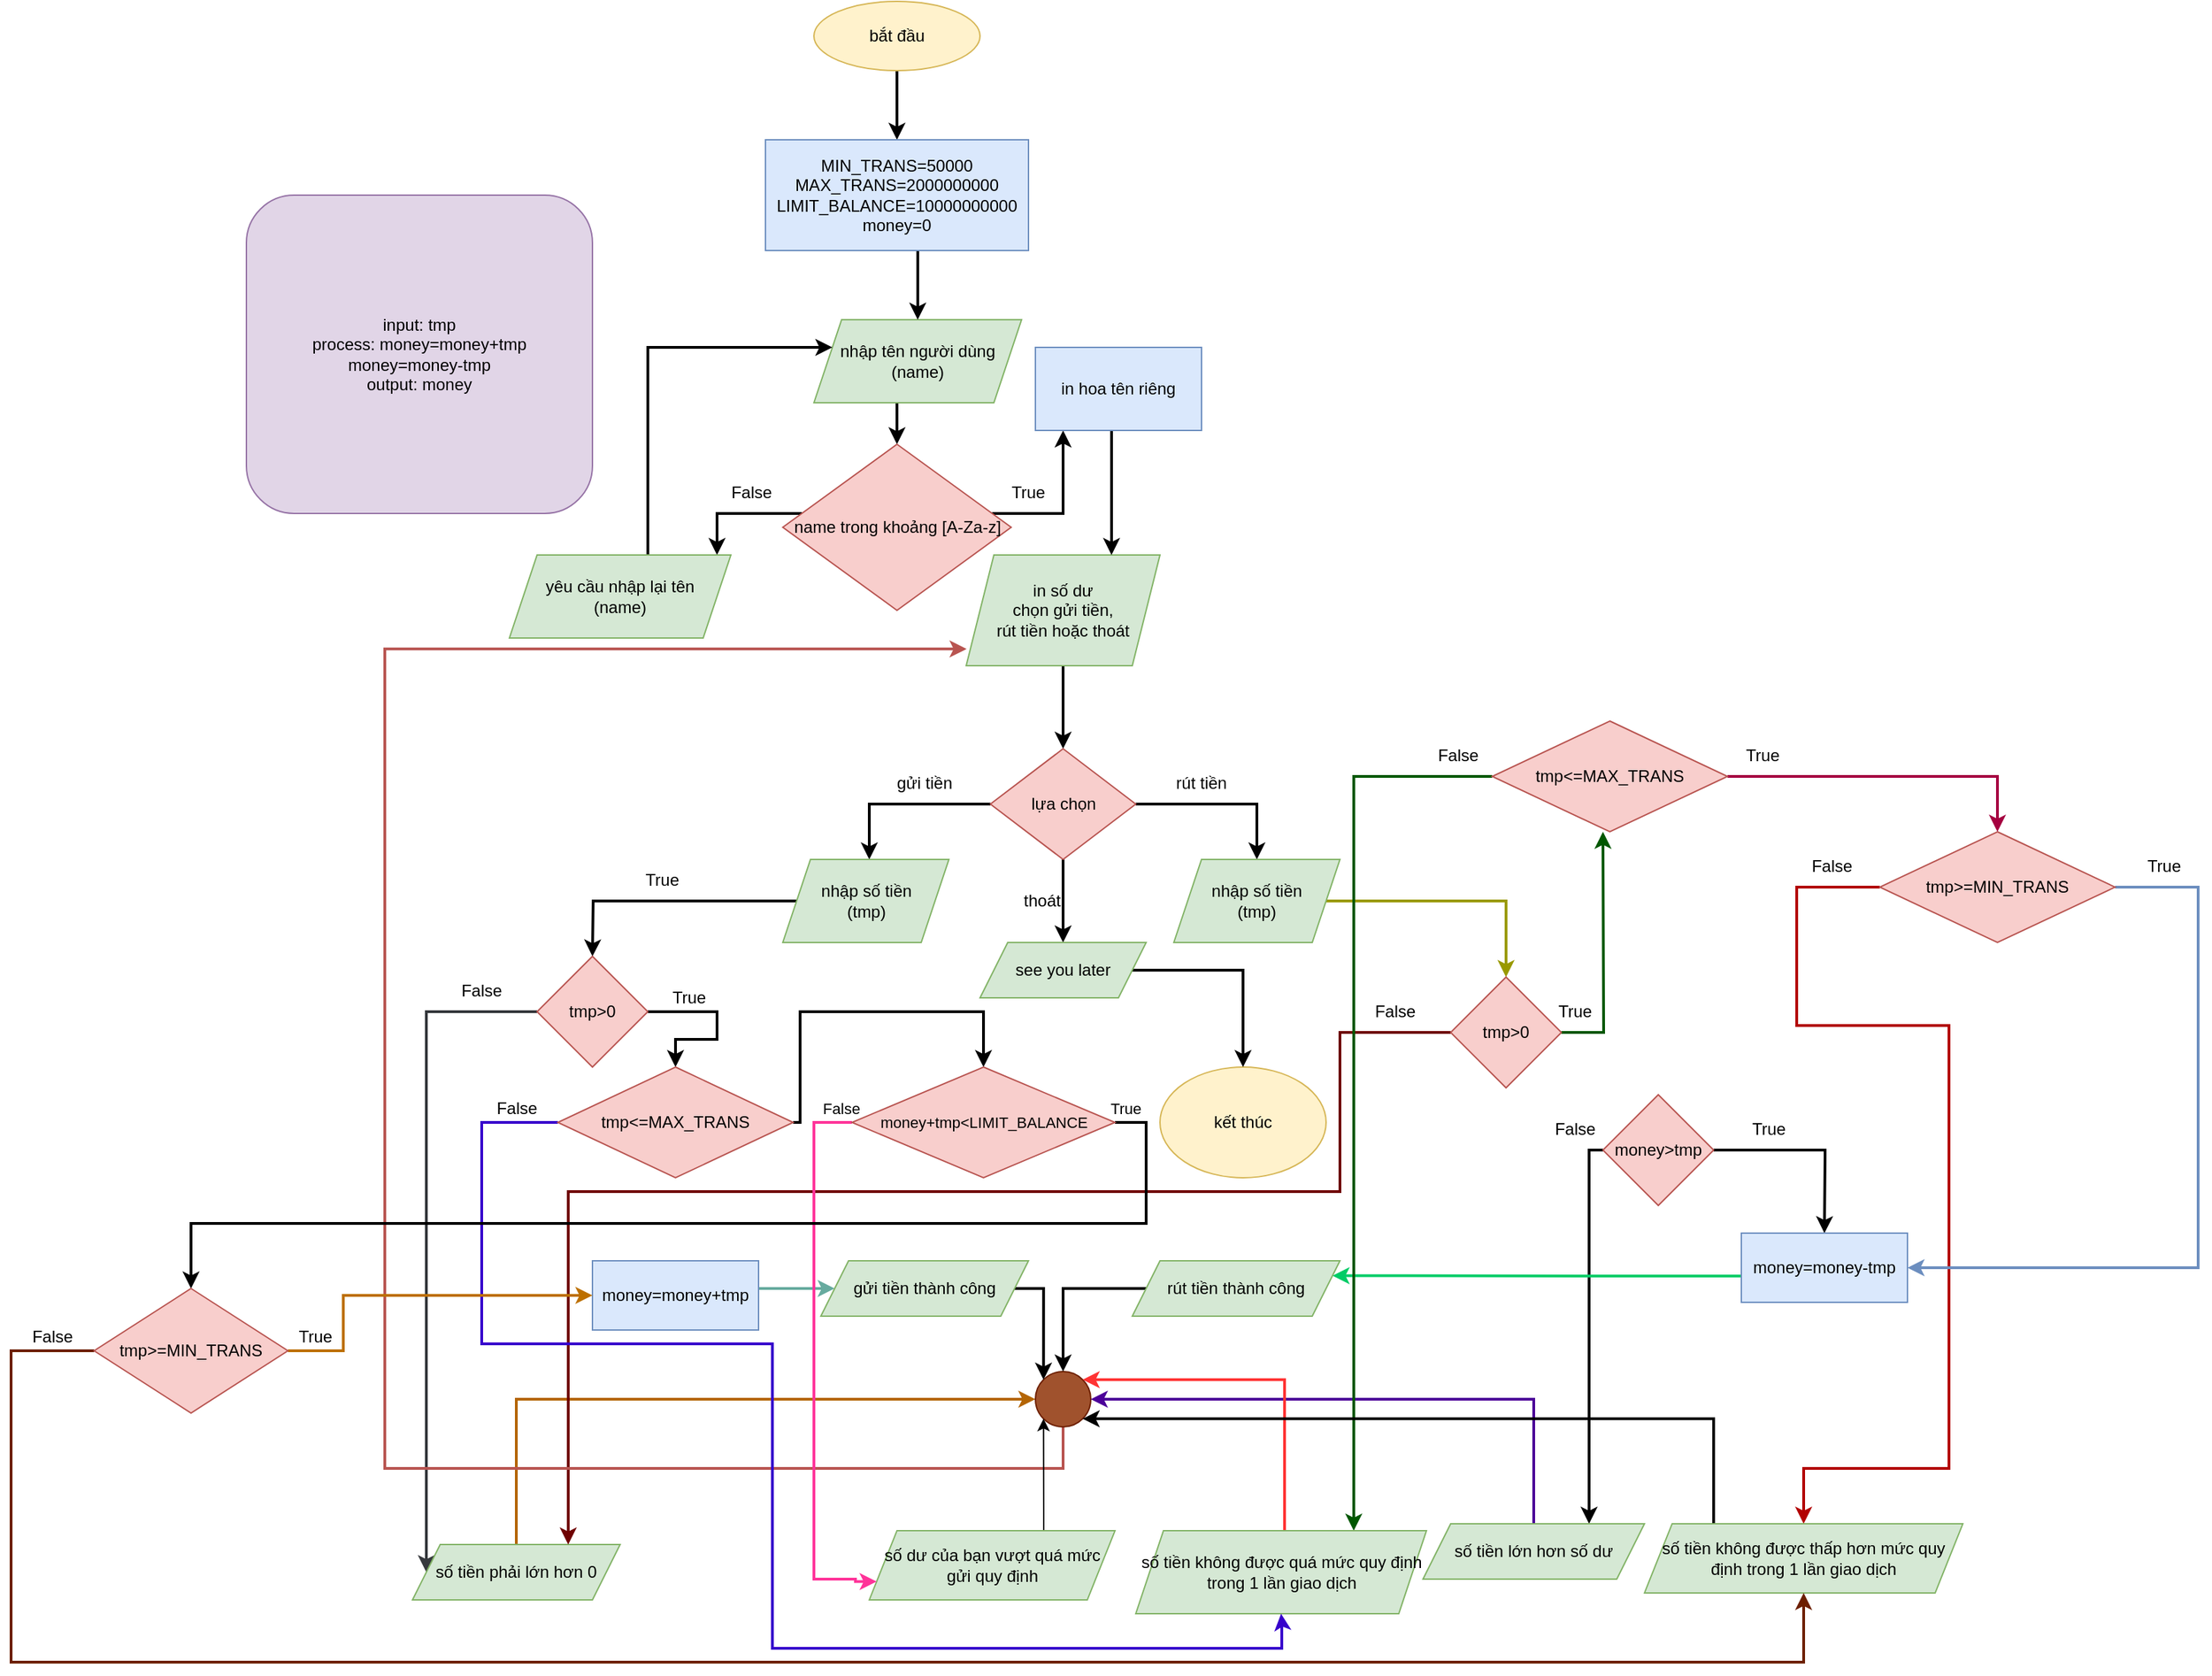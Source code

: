<mxfile version="21.1.2" type="device">
  <diagram name="Page-1" id="oMAlh6nahrnF8Ww7XJTm">
    <mxGraphModel dx="2806" dy="2304" grid="1" gridSize="10" guides="1" tooltips="1" connect="1" arrows="1" fold="1" page="1" pageScale="1" pageWidth="850" pageHeight="1100" math="0" shadow="0">
      <root>
        <mxCell id="0" />
        <mxCell id="1" parent="0" />
        <mxCell id="y8pR5wxcZNyVzg8NaB7I-1" style="edgeStyle=orthogonalEdgeStyle;rounded=0;orthogonalLoop=1;jettySize=auto;html=1;movable=1;resizable=1;rotatable=1;deletable=1;editable=1;locked=0;connectable=1;entryX=0.5;entryY=0;entryDx=0;entryDy=0;strokeWidth=2;" parent="1" source="CdHsnxA1PB7RoH4SgIvb-1" edge="1" target="1MU2ezovRidm6G-BeYjr-2">
          <mxGeometry relative="1" as="geometry">
            <mxPoint x="530" y="-10" as="targetPoint" />
            <Array as="points" />
          </mxGeometry>
        </mxCell>
        <mxCell id="CdHsnxA1PB7RoH4SgIvb-1" value="bắt đầu" style="ellipse;whiteSpace=wrap;html=1;fillColor=#fff2cc;strokeColor=#d6b656;" parent="1" vertex="1">
          <mxGeometry x="440" y="-100" width="120" height="50" as="geometry" />
        </mxCell>
        <mxCell id="y8pR5wxcZNyVzg8NaB7I-46" style="edgeStyle=orthogonalEdgeStyle;rounded=0;orthogonalLoop=1;jettySize=auto;html=1;entryX=0.5;entryY=0;entryDx=0;entryDy=0;movable=1;resizable=1;rotatable=1;deletable=1;editable=1;locked=0;connectable=1;strokeWidth=2;" parent="1" source="y8pR5wxcZNyVzg8NaB7I-2" target="y8pR5wxcZNyVzg8NaB7I-4" edge="1">
          <mxGeometry relative="1" as="geometry">
            <Array as="points">
              <mxPoint x="500" y="200" />
              <mxPoint x="500" y="200" />
            </Array>
          </mxGeometry>
        </mxCell>
        <mxCell id="y8pR5wxcZNyVzg8NaB7I-2" value="nhập tên người dùng&lt;br&gt;(name)" style="shape=parallelogram;perimeter=parallelogramPerimeter;whiteSpace=wrap;html=1;fixedSize=1;fillColor=#d5e8d4;strokeColor=#82b366;" parent="1" vertex="1">
          <mxGeometry x="440" y="130" width="150" height="60" as="geometry" />
        </mxCell>
        <mxCell id="y8pR5wxcZNyVzg8NaB7I-5" style="edgeStyle=orthogonalEdgeStyle;rounded=0;orthogonalLoop=1;jettySize=auto;html=1;movable=1;resizable=1;rotatable=1;deletable=1;editable=1;locked=0;connectable=1;strokeWidth=2;" parent="1" source="y8pR5wxcZNyVzg8NaB7I-4" edge="1">
          <mxGeometry relative="1" as="geometry">
            <mxPoint x="620" y="210" as="targetPoint" />
            <Array as="points">
              <mxPoint x="620" y="270" />
            </Array>
          </mxGeometry>
        </mxCell>
        <mxCell id="y8pR5wxcZNyVzg8NaB7I-9" style="edgeStyle=orthogonalEdgeStyle;rounded=0;orthogonalLoop=1;jettySize=auto;html=1;movable=1;resizable=1;rotatable=1;deletable=1;editable=1;locked=0;connectable=1;strokeWidth=2;" parent="1" source="y8pR5wxcZNyVzg8NaB7I-4" edge="1">
          <mxGeometry relative="1" as="geometry">
            <mxPoint x="370" y="300" as="targetPoint" />
            <Array as="points">
              <mxPoint x="370" y="270" />
            </Array>
          </mxGeometry>
        </mxCell>
        <mxCell id="y8pR5wxcZNyVzg8NaB7I-4" value="name trong khoảng [A-Za-z]" style="rhombus;whiteSpace=wrap;html=1;fillColor=#f8cecc;strokeColor=#b85450;" parent="1" vertex="1">
          <mxGeometry x="417.5" y="220" width="165" height="120" as="geometry" />
        </mxCell>
        <mxCell id="y8pR5wxcZNyVzg8NaB7I-6" value="True" style="text;html=1;strokeColor=none;fillColor=none;align=center;verticalAlign=middle;whiteSpace=wrap;rounded=0;" parent="1" vertex="1">
          <mxGeometry x="565" y="240" width="60" height="30" as="geometry" />
        </mxCell>
        <mxCell id="y8pR5wxcZNyVzg8NaB7I-8" value="False" style="text;html=1;strokeColor=none;fillColor=none;align=center;verticalAlign=middle;whiteSpace=wrap;rounded=0;" parent="1" vertex="1">
          <mxGeometry x="365" y="240" width="60" height="30" as="geometry" />
        </mxCell>
        <mxCell id="y8pR5wxcZNyVzg8NaB7I-11" value="kết thúc" style="ellipse;whiteSpace=wrap;html=1;fillColor=#fff2cc;strokeColor=#d6b656;" parent="1" vertex="1">
          <mxGeometry x="690" y="670" width="120" height="80" as="geometry" />
        </mxCell>
        <mxCell id="y8pR5wxcZNyVzg8NaB7I-14" style="edgeStyle=orthogonalEdgeStyle;rounded=0;orthogonalLoop=1;jettySize=auto;html=1;movable=1;resizable=1;rotatable=1;deletable=1;editable=1;locked=0;connectable=1;strokeWidth=2;" parent="1" source="y8pR5wxcZNyVzg8NaB7I-13" target="y8pR5wxcZNyVzg8NaB7I-2" edge="1">
          <mxGeometry relative="1" as="geometry">
            <mxPoint x="450" y="150" as="targetPoint" />
            <Array as="points">
              <mxPoint x="320" y="150" />
            </Array>
          </mxGeometry>
        </mxCell>
        <mxCell id="y8pR5wxcZNyVzg8NaB7I-13" value="yêu cầu nhập lại tên&lt;br&gt;(name)" style="shape=parallelogram;perimeter=parallelogramPerimeter;whiteSpace=wrap;html=1;fixedSize=1;fillColor=#d5e8d4;strokeColor=#82b366;" parent="1" vertex="1">
          <mxGeometry x="220" y="300" width="160" height="60" as="geometry" />
        </mxCell>
        <mxCell id="y8pR5wxcZNyVzg8NaB7I-16" style="edgeStyle=orthogonalEdgeStyle;rounded=0;orthogonalLoop=1;jettySize=auto;html=1;movable=1;resizable=1;rotatable=1;deletable=1;editable=1;locked=0;connectable=1;strokeWidth=2;" parent="1" source="y8pR5wxcZNyVzg8NaB7I-15" edge="1">
          <mxGeometry relative="1" as="geometry">
            <mxPoint x="620" y="440" as="targetPoint" />
          </mxGeometry>
        </mxCell>
        <mxCell id="y8pR5wxcZNyVzg8NaB7I-15" value="in số dư&lt;br&gt;chọn gửi tiền, &lt;br&gt;rút tiền hoặc thoát" style="shape=parallelogram;perimeter=parallelogramPerimeter;whiteSpace=wrap;html=1;fixedSize=1;fillColor=#d5e8d4;strokeColor=#82b366;" parent="1" vertex="1">
          <mxGeometry x="550" y="300" width="140" height="80" as="geometry" />
        </mxCell>
        <mxCell id="y8pR5wxcZNyVzg8NaB7I-18" style="edgeStyle=orthogonalEdgeStyle;rounded=0;orthogonalLoop=1;jettySize=auto;html=1;movable=1;resizable=1;rotatable=1;deletable=1;editable=1;locked=0;connectable=1;strokeWidth=2;" parent="1" source="y8pR5wxcZNyVzg8NaB7I-17" edge="1">
          <mxGeometry relative="1" as="geometry">
            <mxPoint x="480" y="520" as="targetPoint" />
            <Array as="points">
              <mxPoint x="480" y="480" />
              <mxPoint x="480" y="480" />
            </Array>
          </mxGeometry>
        </mxCell>
        <mxCell id="y8pR5wxcZNyVzg8NaB7I-19" style="edgeStyle=orthogonalEdgeStyle;rounded=0;orthogonalLoop=1;jettySize=auto;html=1;movable=1;resizable=1;rotatable=1;deletable=1;editable=1;locked=0;connectable=1;strokeWidth=2;" parent="1" source="y8pR5wxcZNyVzg8NaB7I-17" edge="1">
          <mxGeometry relative="1" as="geometry">
            <mxPoint x="760" y="520" as="targetPoint" />
            <Array as="points">
              <mxPoint x="740" y="480" />
              <mxPoint x="740" y="480" />
            </Array>
          </mxGeometry>
        </mxCell>
        <mxCell id="y8pR5wxcZNyVzg8NaB7I-20" style="edgeStyle=orthogonalEdgeStyle;rounded=0;orthogonalLoop=1;jettySize=auto;html=1;movable=1;resizable=1;rotatable=1;deletable=1;editable=1;locked=0;connectable=1;entryX=0.5;entryY=0;entryDx=0;entryDy=0;strokeWidth=2;" parent="1" source="y8pR5wxcZNyVzg8NaB7I-17" target="y8pR5wxcZNyVzg8NaB7I-72" edge="1">
          <mxGeometry relative="1" as="geometry">
            <mxPoint x="620" y="590" as="targetPoint" />
          </mxGeometry>
        </mxCell>
        <mxCell id="y8pR5wxcZNyVzg8NaB7I-17" value="lựa chọn" style="rhombus;whiteSpace=wrap;html=1;fillColor=#f8cecc;strokeColor=#b85450;" parent="1" vertex="1">
          <mxGeometry x="567.5" y="440" width="105" height="80" as="geometry" />
        </mxCell>
        <mxCell id="y8pR5wxcZNyVzg8NaB7I-21" value="gửi tiền" style="text;html=1;strokeColor=none;fillColor=none;align=center;verticalAlign=middle;whiteSpace=wrap;rounded=0;" parent="1" vertex="1">
          <mxGeometry x="490" y="450" width="60" height="30" as="geometry" />
        </mxCell>
        <mxCell id="y8pR5wxcZNyVzg8NaB7I-22" value="rút tiền" style="text;html=1;strokeColor=none;fillColor=none;align=center;verticalAlign=middle;whiteSpace=wrap;rounded=0;" parent="1" vertex="1">
          <mxGeometry x="690" y="450" width="60" height="30" as="geometry" />
        </mxCell>
        <mxCell id="y8pR5wxcZNyVzg8NaB7I-23" value="thoát" style="text;html=1;strokeColor=none;fillColor=none;align=center;verticalAlign=middle;whiteSpace=wrap;rounded=0;" parent="1" vertex="1">
          <mxGeometry x="575" y="535" width="60" height="30" as="geometry" />
        </mxCell>
        <mxCell id="y8pR5wxcZNyVzg8NaB7I-26" style="edgeStyle=orthogonalEdgeStyle;rounded=0;orthogonalLoop=1;jettySize=auto;html=1;movable=1;resizable=1;rotatable=1;deletable=1;editable=1;locked=0;connectable=1;strokeWidth=2;" parent="1" source="y8pR5wxcZNyVzg8NaB7I-24" edge="1">
          <mxGeometry relative="1" as="geometry">
            <mxPoint x="280" y="590" as="targetPoint" />
          </mxGeometry>
        </mxCell>
        <mxCell id="y8pR5wxcZNyVzg8NaB7I-24" value="nhập số tiền&lt;br&gt;(tmp)" style="shape=parallelogram;perimeter=parallelogramPerimeter;whiteSpace=wrap;html=1;fixedSize=1;fillColor=#d5e8d4;strokeColor=#82b366;" parent="1" vertex="1">
          <mxGeometry x="417.5" y="520" width="120" height="60" as="geometry" />
        </mxCell>
        <mxCell id="y8pR5wxcZNyVzg8NaB7I-27" style="edgeStyle=orthogonalEdgeStyle;rounded=0;orthogonalLoop=1;jettySize=auto;html=1;movable=1;resizable=1;rotatable=1;deletable=1;editable=1;locked=0;connectable=1;strokeWidth=2;strokeColor=#999900;" parent="1" source="y8pR5wxcZNyVzg8NaB7I-25" target="y8pR5wxcZNyVzg8NaB7I-39" edge="1">
          <mxGeometry relative="1" as="geometry">
            <mxPoint x="930" y="550" as="targetPoint" />
          </mxGeometry>
        </mxCell>
        <mxCell id="y8pR5wxcZNyVzg8NaB7I-25" value="nhập số tiền&lt;br&gt;(tmp)" style="shape=parallelogram;perimeter=parallelogramPerimeter;whiteSpace=wrap;html=1;fixedSize=1;fillColor=#d5e8d4;strokeColor=#82b366;" parent="1" vertex="1">
          <mxGeometry x="700" y="520" width="120" height="60" as="geometry" />
        </mxCell>
        <mxCell id="y8pR5wxcZNyVzg8NaB7I-29" style="edgeStyle=orthogonalEdgeStyle;rounded=0;orthogonalLoop=1;jettySize=auto;html=1;entryX=0;entryY=0.5;entryDx=0;entryDy=0;strokeWidth=2;fillColor=#ffcccc;strokeColor=#36393d;" parent="1" source="y8pR5wxcZNyVzg8NaB7I-28" target="y8pR5wxcZNyVzg8NaB7I-34" edge="1">
          <mxGeometry relative="1" as="geometry">
            <mxPoint x="300" y="720" as="targetPoint" />
            <Array as="points">
              <mxPoint x="160" y="630" />
            </Array>
          </mxGeometry>
        </mxCell>
        <mxCell id="1MU2ezovRidm6G-BeYjr-18" style="edgeStyle=orthogonalEdgeStyle;rounded=0;orthogonalLoop=1;jettySize=auto;html=1;entryX=0.5;entryY=0;entryDx=0;entryDy=0;strokeWidth=2;" parent="1" source="y8pR5wxcZNyVzg8NaB7I-28" target="1MU2ezovRidm6G-BeYjr-16" edge="1">
          <mxGeometry relative="1" as="geometry">
            <mxPoint x="400" y="660" as="targetPoint" />
            <Array as="points">
              <mxPoint x="370" y="630" />
              <mxPoint x="370" y="650" />
              <mxPoint x="340" y="650" />
            </Array>
          </mxGeometry>
        </mxCell>
        <mxCell id="y8pR5wxcZNyVzg8NaB7I-28" value="tmp&amp;gt;0" style="rhombus;whiteSpace=wrap;html=1;direction=south;fillColor=#f8cecc;strokeColor=#b85450;" parent="1" vertex="1">
          <mxGeometry x="240" y="590" width="80" height="80" as="geometry" />
        </mxCell>
        <mxCell id="y8pR5wxcZNyVzg8NaB7I-30" value="False" style="text;html=1;strokeColor=none;fillColor=none;align=center;verticalAlign=middle;whiteSpace=wrap;rounded=0;" parent="1" vertex="1">
          <mxGeometry x="170" y="600" width="60" height="30" as="geometry" />
        </mxCell>
        <mxCell id="y8pR5wxcZNyVzg8NaB7I-32" value="True" style="text;html=1;strokeColor=none;fillColor=none;align=center;verticalAlign=middle;whiteSpace=wrap;rounded=0;" parent="1" vertex="1">
          <mxGeometry x="320" y="605" width="60" height="30" as="geometry" />
        </mxCell>
        <mxCell id="y8pR5wxcZNyVzg8NaB7I-52" style="edgeStyle=orthogonalEdgeStyle;rounded=0;orthogonalLoop=1;jettySize=auto;html=1;entryX=0;entryY=0.5;entryDx=0;entryDy=0;fillColor=#fad7ac;strokeColor=#b46504;strokeWidth=2;" parent="1" source="y8pR5wxcZNyVzg8NaB7I-34" target="y8pR5wxcZNyVzg8NaB7I-51" edge="1">
          <mxGeometry relative="1" as="geometry">
            <mxPoint x="580" y="850" as="targetPoint" />
            <Array as="points">
              <mxPoint x="310" y="910" />
              <mxPoint x="600" y="910" />
            </Array>
          </mxGeometry>
        </mxCell>
        <mxCell id="y8pR5wxcZNyVzg8NaB7I-34" value="số tiền phải lớn hơn 0" style="shape=parallelogram;perimeter=parallelogramPerimeter;whiteSpace=wrap;html=1;fixedSize=1;fillColor=#d5e8d4;strokeColor=#82b366;" parent="1" vertex="1">
          <mxGeometry x="150" y="1015" width="150" height="40" as="geometry" />
        </mxCell>
        <mxCell id="y8pR5wxcZNyVzg8NaB7I-37" style="edgeStyle=orthogonalEdgeStyle;rounded=0;orthogonalLoop=1;jettySize=auto;html=1;entryX=0.75;entryY=0;entryDx=0;entryDy=0;strokeWidth=2;fillColor=#a20025;strokeColor=#6F0000;" parent="1" source="y8pR5wxcZNyVzg8NaB7I-39" target="y8pR5wxcZNyVzg8NaB7I-34" edge="1">
          <mxGeometry relative="1" as="geometry">
            <mxPoint x="262" y="1000" as="targetPoint" />
            <Array as="points">
              <mxPoint x="820" y="645" />
              <mxPoint x="820" y="760" />
              <mxPoint x="262" y="760" />
            </Array>
          </mxGeometry>
        </mxCell>
        <mxCell id="y8pR5wxcZNyVzg8NaB7I-38" style="edgeStyle=orthogonalEdgeStyle;rounded=0;orthogonalLoop=1;jettySize=auto;html=1;strokeWidth=2;fillColor=#008a00;strokeColor=#005700;" parent="1" source="y8pR5wxcZNyVzg8NaB7I-39" edge="1">
          <mxGeometry relative="1" as="geometry">
            <mxPoint x="1010" y="500" as="targetPoint" />
          </mxGeometry>
        </mxCell>
        <mxCell id="y8pR5wxcZNyVzg8NaB7I-39" value="tmp&amp;gt;0" style="rhombus;whiteSpace=wrap;html=1;direction=south;fillColor=#f8cecc;strokeColor=#b85450;" parent="1" vertex="1">
          <mxGeometry x="900" y="605" width="80" height="80" as="geometry" />
        </mxCell>
        <mxCell id="y8pR5wxcZNyVzg8NaB7I-40" value="False" style="text;html=1;strokeColor=none;fillColor=none;align=center;verticalAlign=middle;whiteSpace=wrap;rounded=0;" parent="1" vertex="1">
          <mxGeometry x="830" y="615" width="60" height="30" as="geometry" />
        </mxCell>
        <mxCell id="y8pR5wxcZNyVzg8NaB7I-41" value="True" style="text;html=1;strokeColor=none;fillColor=none;align=center;verticalAlign=middle;whiteSpace=wrap;rounded=0;" parent="1" vertex="1">
          <mxGeometry x="960" y="615" width="60" height="30" as="geometry" />
        </mxCell>
        <mxCell id="y8pR5wxcZNyVzg8NaB7I-50" style="edgeStyle=orthogonalEdgeStyle;rounded=0;orthogonalLoop=1;jettySize=auto;html=1;entryX=0.75;entryY=0;entryDx=0;entryDy=0;strokeWidth=2;" parent="1" source="y8pR5wxcZNyVzg8NaB7I-44" target="y8pR5wxcZNyVzg8NaB7I-68" edge="1">
          <mxGeometry relative="1" as="geometry">
            <mxPoint x="930" y="880" as="targetPoint" />
            <Array as="points">
              <mxPoint x="1000" y="730" />
            </Array>
          </mxGeometry>
        </mxCell>
        <mxCell id="y8pR5wxcZNyVzg8NaB7I-57" style="edgeStyle=orthogonalEdgeStyle;rounded=0;orthogonalLoop=1;jettySize=auto;html=1;strokeWidth=2;" parent="1" source="y8pR5wxcZNyVzg8NaB7I-44" edge="1">
          <mxGeometry relative="1" as="geometry">
            <mxPoint x="1170.0" y="790" as="targetPoint" />
          </mxGeometry>
        </mxCell>
        <mxCell id="y8pR5wxcZNyVzg8NaB7I-44" value="money&amp;gt;tmp" style="rhombus;whiteSpace=wrap;html=1;fillColor=#f8cecc;strokeColor=#b85450;" parent="1" vertex="1">
          <mxGeometry x="1010" y="690" width="80" height="80" as="geometry" />
        </mxCell>
        <mxCell id="y8pR5wxcZNyVzg8NaB7I-49" style="edgeStyle=orthogonalEdgeStyle;rounded=0;orthogonalLoop=1;jettySize=auto;html=1;entryX=0.75;entryY=0;entryDx=0;entryDy=0;movable=1;resizable=1;rotatable=1;deletable=1;editable=1;locked=0;connectable=1;strokeWidth=2;" parent="1" source="y8pR5wxcZNyVzg8NaB7I-47" target="y8pR5wxcZNyVzg8NaB7I-15" edge="1">
          <mxGeometry relative="1" as="geometry">
            <Array as="points">
              <mxPoint x="655" y="230" />
              <mxPoint x="655" y="230" />
            </Array>
          </mxGeometry>
        </mxCell>
        <mxCell id="y8pR5wxcZNyVzg8NaB7I-47" value="in hoa tên riêng" style="rounded=0;whiteSpace=wrap;html=1;fillColor=#dae8fc;strokeColor=#6c8ebf;" parent="1" vertex="1">
          <mxGeometry x="600" y="150" width="120" height="60" as="geometry" />
        </mxCell>
        <mxCell id="y8pR5wxcZNyVzg8NaB7I-54" style="edgeStyle=orthogonalEdgeStyle;rounded=0;orthogonalLoop=1;jettySize=auto;html=1;entryX=0.002;entryY=0.849;entryDx=0;entryDy=0;entryPerimeter=0;movable=1;resizable=1;rotatable=1;deletable=1;editable=1;locked=0;connectable=1;shadow=0;jumpSize=15;strokeWidth=2;fillColor=#f8cecc;strokeColor=#b85450;" parent="1" source="y8pR5wxcZNyVzg8NaB7I-51" target="y8pR5wxcZNyVzg8NaB7I-15" edge="1">
          <mxGeometry relative="1" as="geometry">
            <mxPoint x="30" y="800" as="targetPoint" />
            <Array as="points">
              <mxPoint x="620" y="960" />
              <mxPoint x="130" y="960" />
              <mxPoint x="130" y="368" />
            </Array>
          </mxGeometry>
        </mxCell>
        <mxCell id="y8pR5wxcZNyVzg8NaB7I-51" value="" style="ellipse;whiteSpace=wrap;html=1;aspect=fixed;fillColor=#a0522d;fontColor=#ffffff;strokeColor=#6D1F00;" parent="1" vertex="1">
          <mxGeometry x="600" y="890" width="40" height="40" as="geometry" />
        </mxCell>
        <mxCell id="y8pR5wxcZNyVzg8NaB7I-58" value="False" style="text;html=1;strokeColor=none;fillColor=none;align=center;verticalAlign=middle;whiteSpace=wrap;rounded=0;" parent="1" vertex="1">
          <mxGeometry x="960" y="700" width="60" height="30" as="geometry" />
        </mxCell>
        <mxCell id="y8pR5wxcZNyVzg8NaB7I-59" value="True" style="text;html=1;strokeColor=none;fillColor=none;align=center;verticalAlign=middle;whiteSpace=wrap;rounded=0;" parent="1" vertex="1">
          <mxGeometry x="1100" y="700" width="60" height="30" as="geometry" />
        </mxCell>
        <mxCell id="y8pR5wxcZNyVzg8NaB7I-64" style="edgeStyle=orthogonalEdgeStyle;rounded=0;orthogonalLoop=1;jettySize=auto;html=1;fillColor=#ffcccc;strokeColor=#67AB9F;strokeWidth=2;entryX=0;entryY=0.5;entryDx=0;entryDy=0;" parent="1" source="y8pR5wxcZNyVzg8NaB7I-60" edge="1" target="y8pR5wxcZNyVzg8NaB7I-62">
          <mxGeometry relative="1" as="geometry">
            <mxPoint x="500" y="810" as="targetPoint" />
            <Array as="points">
              <mxPoint x="420" y="830" />
              <mxPoint x="420" y="830" />
            </Array>
          </mxGeometry>
        </mxCell>
        <mxCell id="y8pR5wxcZNyVzg8NaB7I-60" value="money=money+tmp" style="rounded=0;whiteSpace=wrap;html=1;fillColor=#dae8fc;strokeColor=#6c8ebf;" parent="1" vertex="1">
          <mxGeometry x="280" y="810" width="120" height="50" as="geometry" />
        </mxCell>
        <mxCell id="y8pR5wxcZNyVzg8NaB7I-63" style="edgeStyle=orthogonalEdgeStyle;rounded=0;orthogonalLoop=1;jettySize=auto;html=1;entryX=0;entryY=0;entryDx=0;entryDy=0;strokeWidth=2;" parent="1" source="y8pR5wxcZNyVzg8NaB7I-62" target="y8pR5wxcZNyVzg8NaB7I-51" edge="1">
          <mxGeometry relative="1" as="geometry">
            <Array as="points">
              <mxPoint x="606" y="830" />
            </Array>
          </mxGeometry>
        </mxCell>
        <mxCell id="y8pR5wxcZNyVzg8NaB7I-62" value="gửi tiền thành công" style="shape=parallelogram;perimeter=parallelogramPerimeter;whiteSpace=wrap;html=1;fixedSize=1;fillColor=#d5e8d4;strokeColor=#82b366;" parent="1" vertex="1">
          <mxGeometry x="445" y="810" width="150" height="40" as="geometry" />
        </mxCell>
        <mxCell id="y8pR5wxcZNyVzg8NaB7I-70" style="edgeStyle=orthogonalEdgeStyle;rounded=0;orthogonalLoop=1;jettySize=auto;html=1;entryX=1;entryY=0.25;entryDx=0;entryDy=0;strokeColor=#00CC66;strokeWidth=2;" parent="1" source="y8pR5wxcZNyVzg8NaB7I-65" target="y8pR5wxcZNyVzg8NaB7I-66" edge="1">
          <mxGeometry relative="1" as="geometry">
            <Array as="points">
              <mxPoint x="1030" y="821" />
              <mxPoint x="1030" y="821" />
            </Array>
          </mxGeometry>
        </mxCell>
        <mxCell id="y8pR5wxcZNyVzg8NaB7I-65" value="money=money-tmp" style="rounded=0;whiteSpace=wrap;html=1;fillColor=#dae8fc;strokeColor=#6c8ebf;" parent="1" vertex="1">
          <mxGeometry x="1110" y="790" width="120" height="50" as="geometry" />
        </mxCell>
        <mxCell id="y8pR5wxcZNyVzg8NaB7I-67" style="edgeStyle=orthogonalEdgeStyle;rounded=0;orthogonalLoop=1;jettySize=auto;html=1;entryX=0.5;entryY=0;entryDx=0;entryDy=0;strokeWidth=2;" parent="1" source="y8pR5wxcZNyVzg8NaB7I-66" target="y8pR5wxcZNyVzg8NaB7I-51" edge="1">
          <mxGeometry relative="1" as="geometry" />
        </mxCell>
        <mxCell id="y8pR5wxcZNyVzg8NaB7I-66" value="rút tiền thành công" style="shape=parallelogram;perimeter=parallelogramPerimeter;whiteSpace=wrap;html=1;fixedSize=1;fillColor=#d5e8d4;strokeColor=#82b366;" parent="1" vertex="1">
          <mxGeometry x="670" y="810" width="150" height="40" as="geometry" />
        </mxCell>
        <mxCell id="y8pR5wxcZNyVzg8NaB7I-69" style="edgeStyle=orthogonalEdgeStyle;rounded=0;orthogonalLoop=1;jettySize=auto;html=1;entryX=1;entryY=0.5;entryDx=0;entryDy=0;fillColor=#ffff88;strokeColor=#4C0099;strokeWidth=2;" parent="1" source="y8pR5wxcZNyVzg8NaB7I-68" target="y8pR5wxcZNyVzg8NaB7I-51" edge="1">
          <mxGeometry relative="1" as="geometry">
            <Array as="points">
              <mxPoint x="810" y="910" />
              <mxPoint x="810" y="910" />
            </Array>
          </mxGeometry>
        </mxCell>
        <mxCell id="y8pR5wxcZNyVzg8NaB7I-68" value="số tiền lớn hơn số dư" style="shape=parallelogram;perimeter=parallelogramPerimeter;whiteSpace=wrap;html=1;fixedSize=1;fillColor=#d5e8d4;strokeColor=#82b366;" parent="1" vertex="1">
          <mxGeometry x="880" y="1000" width="160" height="40" as="geometry" />
        </mxCell>
        <mxCell id="y8pR5wxcZNyVzg8NaB7I-73" style="edgeStyle=orthogonalEdgeStyle;rounded=0;orthogonalLoop=1;jettySize=auto;html=1;entryX=0.5;entryY=0;entryDx=0;entryDy=0;strokeWidth=2;" parent="1" source="y8pR5wxcZNyVzg8NaB7I-72" target="y8pR5wxcZNyVzg8NaB7I-11" edge="1">
          <mxGeometry relative="1" as="geometry" />
        </mxCell>
        <mxCell id="y8pR5wxcZNyVzg8NaB7I-72" value="see you later" style="shape=parallelogram;perimeter=parallelogramPerimeter;whiteSpace=wrap;html=1;fixedSize=1;fillColor=#d5e8d4;strokeColor=#82b366;" parent="1" vertex="1">
          <mxGeometry x="560" y="580" width="120" height="40" as="geometry" />
        </mxCell>
        <mxCell id="lLIlpb1FzrKMfDGVQR3W-1" value="input: tmp&lt;br&gt;process: money=money+tmp&lt;br&gt;money=money-tmp&lt;br&gt;output: money" style="rounded=1;whiteSpace=wrap;html=1;fillColor=#e1d5e7;strokeColor=#9673a6;" parent="1" vertex="1">
          <mxGeometry x="30" y="40" width="250" height="230" as="geometry" />
        </mxCell>
        <mxCell id="1MU2ezovRidm6G-BeYjr-4" style="edgeStyle=orthogonalEdgeStyle;rounded=0;orthogonalLoop=1;jettySize=auto;html=1;entryX=0.5;entryY=0;entryDx=0;entryDy=0;movable=1;resizable=1;rotatable=1;deletable=1;editable=1;locked=0;connectable=1;strokeWidth=2;" parent="1" source="1MU2ezovRidm6G-BeYjr-2" target="y8pR5wxcZNyVzg8NaB7I-2" edge="1">
          <mxGeometry relative="1" as="geometry">
            <Array as="points">
              <mxPoint x="515" y="90" />
              <mxPoint x="515" y="90" />
            </Array>
          </mxGeometry>
        </mxCell>
        <mxCell id="1MU2ezovRidm6G-BeYjr-2" value="MIN_TRANS=50000&lt;br&gt;MAX_TRANS=2000000000&lt;br&gt;LIMIT_BALANCE=10000000000&lt;br&gt;money=0" style="rounded=0;whiteSpace=wrap;html=1;fillColor=#dae8fc;strokeColor=#6c8ebf;" parent="1" vertex="1">
          <mxGeometry x="405" width="190" height="80" as="geometry" />
        </mxCell>
        <mxCell id="1MU2ezovRidm6G-BeYjr-8" style="edgeStyle=orthogonalEdgeStyle;rounded=0;orthogonalLoop=1;jettySize=auto;html=1;entryX=0.5;entryY=0;entryDx=0;entryDy=0;fillColor=#d80073;strokeColor=#A50040;strokeWidth=2;" parent="1" source="1MU2ezovRidm6G-BeYjr-5" target="o9ExVcqsXDQ4pN316fve-1" edge="1">
          <mxGeometry relative="1" as="geometry">
            <mxPoint x="1350" y="480" as="targetPoint" />
            <Array as="points">
              <mxPoint x="1295" y="460" />
            </Array>
          </mxGeometry>
        </mxCell>
        <mxCell id="1MU2ezovRidm6G-BeYjr-13" style="edgeStyle=orthogonalEdgeStyle;rounded=0;orthogonalLoop=1;jettySize=auto;html=1;entryX=0.75;entryY=0;entryDx=0;entryDy=0;strokeWidth=2;fillColor=#008a00;strokeColor=#005700;" parent="1" source="1MU2ezovRidm6G-BeYjr-5" target="1MU2ezovRidm6G-BeYjr-15" edge="1">
          <mxGeometry relative="1" as="geometry">
            <mxPoint x="830" y="990" as="targetPoint" />
            <Array as="points">
              <mxPoint x="830" y="460" />
              <mxPoint x="830" y="1000" />
            </Array>
          </mxGeometry>
        </mxCell>
        <mxCell id="1MU2ezovRidm6G-BeYjr-5" value="tmp&amp;lt;=MAX_TRANS" style="rhombus;whiteSpace=wrap;html=1;fillColor=#f8cecc;strokeColor=#b85450;" parent="1" vertex="1">
          <mxGeometry x="930" y="420" width="170" height="80" as="geometry" />
        </mxCell>
        <mxCell id="1MU2ezovRidm6G-BeYjr-12" value="True" style="text;html=1;align=center;verticalAlign=middle;resizable=0;points=[];autosize=1;strokeColor=none;fillColor=none;" parent="1" vertex="1">
          <mxGeometry x="1100" y="430" width="50" height="30" as="geometry" />
        </mxCell>
        <mxCell id="1MU2ezovRidm6G-BeYjr-14" value="False" style="text;html=1;align=center;verticalAlign=middle;resizable=0;points=[];autosize=1;strokeColor=none;fillColor=none;" parent="1" vertex="1">
          <mxGeometry x="880" y="430" width="50" height="30" as="geometry" />
        </mxCell>
        <mxCell id="1MU2ezovRidm6G-BeYjr-22" style="edgeStyle=orthogonalEdgeStyle;rounded=0;orthogonalLoop=1;jettySize=auto;html=1;entryX=1;entryY=0;entryDx=0;entryDy=0;fillColor=#cdeb8b;strokeColor=#FF3333;strokeWidth=2;" parent="1" source="1MU2ezovRidm6G-BeYjr-15" target="y8pR5wxcZNyVzg8NaB7I-51" edge="1">
          <mxGeometry relative="1" as="geometry">
            <Array as="points">
              <mxPoint x="780" y="896" />
            </Array>
          </mxGeometry>
        </mxCell>
        <mxCell id="1MU2ezovRidm6G-BeYjr-15" value="số tiền không được quá mức quy định trong 1 lần giao dịch" style="shape=parallelogram;perimeter=parallelogramPerimeter;whiteSpace=wrap;html=1;fixedSize=1;fillColor=#d5e8d4;strokeColor=#82b366;" parent="1" vertex="1">
          <mxGeometry x="672.5" y="1005" width="210" height="60" as="geometry" />
        </mxCell>
        <mxCell id="1MU2ezovRidm6G-BeYjr-19" style="edgeStyle=orthogonalEdgeStyle;rounded=0;orthogonalLoop=1;jettySize=auto;html=1;movable=1;resizable=1;rotatable=1;deletable=1;editable=1;locked=0;connectable=1;entryX=0.5;entryY=1;entryDx=0;entryDy=0;strokeWidth=2;fillColor=#6a00ff;strokeColor=#3700CC;" parent="1" source="1MU2ezovRidm6G-BeYjr-16" target="1MU2ezovRidm6G-BeYjr-15" edge="1">
          <mxGeometry relative="1" as="geometry">
            <mxPoint x="780" y="1070" as="targetPoint" />
            <Array as="points">
              <mxPoint x="200" y="710" />
              <mxPoint x="200" y="870" />
              <mxPoint x="410" y="870" />
              <mxPoint x="410" y="1090" />
              <mxPoint x="778" y="1090" />
              <mxPoint x="778" y="1070" />
            </Array>
          </mxGeometry>
        </mxCell>
        <mxCell id="1MU2ezovRidm6G-BeYjr-38" style="edgeStyle=orthogonalEdgeStyle;shape=connector;rounded=0;orthogonalLoop=1;jettySize=auto;html=1;exitX=1;exitY=0.5;exitDx=0;exitDy=0;labelBackgroundColor=default;strokeColor=default;fontFamily=Helvetica;fontSize=11;fontColor=default;endArrow=classic;entryX=0.5;entryY=0;entryDx=0;entryDy=0;strokeWidth=2;" parent="1" source="1MU2ezovRidm6G-BeYjr-16" target="1MU2ezovRidm6G-BeYjr-37" edge="1">
          <mxGeometry relative="1" as="geometry">
            <mxPoint x="450" y="630" as="targetPoint" />
            <Array as="points">
              <mxPoint x="430" y="710" />
              <mxPoint x="430" y="630" />
              <mxPoint x="563" y="630" />
            </Array>
          </mxGeometry>
        </mxCell>
        <mxCell id="1MU2ezovRidm6G-BeYjr-16" value="tmp&amp;lt;=MAX_TRANS" style="rhombus;whiteSpace=wrap;html=1;fillColor=#f8cecc;strokeColor=#b85450;" parent="1" vertex="1">
          <mxGeometry x="255" y="670" width="170" height="80" as="geometry" />
        </mxCell>
        <mxCell id="1MU2ezovRidm6G-BeYjr-25" style="edgeStyle=orthogonalEdgeStyle;rounded=0;orthogonalLoop=1;jettySize=auto;html=1;entryX=0;entryY=1;entryDx=0;entryDy=0;" parent="1" source="1MU2ezovRidm6G-BeYjr-24" target="y8pR5wxcZNyVzg8NaB7I-51" edge="1">
          <mxGeometry relative="1" as="geometry">
            <Array as="points">
              <mxPoint x="606" y="990" />
              <mxPoint x="606" y="990" />
            </Array>
          </mxGeometry>
        </mxCell>
        <mxCell id="1MU2ezovRidm6G-BeYjr-24" value="số dư của bạn vượt quá mức gửi quy định" style="shape=parallelogram;perimeter=parallelogramPerimeter;whiteSpace=wrap;html=1;fixedSize=1;fillColor=#d5e8d4;strokeColor=#82b366;" parent="1" vertex="1">
          <mxGeometry x="480" y="1005" width="177.5" height="50" as="geometry" />
        </mxCell>
        <mxCell id="1MU2ezovRidm6G-BeYjr-30" value="False" style="text;html=1;align=center;verticalAlign=middle;resizable=0;points=[];autosize=1;strokeColor=none;fillColor=none;" parent="1" vertex="1">
          <mxGeometry x="200" y="685" width="50" height="30" as="geometry" />
        </mxCell>
        <mxCell id="1MU2ezovRidm6G-BeYjr-31" value="True" style="text;html=1;align=center;verticalAlign=middle;resizable=0;points=[];autosize=1;strokeColor=none;fillColor=none;" parent="1" vertex="1">
          <mxGeometry x="305" y="520" width="50" height="30" as="geometry" />
        </mxCell>
        <mxCell id="1MU2ezovRidm6G-BeYjr-39" style="edgeStyle=orthogonalEdgeStyle;shape=connector;rounded=0;orthogonalLoop=1;jettySize=auto;html=1;exitX=0;exitY=0.5;exitDx=0;exitDy=0;labelBackgroundColor=default;strokeColor=#FF3399;fontFamily=Helvetica;fontSize=11;fontColor=default;endArrow=classic;entryX=0;entryY=0.75;entryDx=0;entryDy=0;strokeWidth=2;" parent="1" source="1MU2ezovRidm6G-BeYjr-37" target="1MU2ezovRidm6G-BeYjr-24" edge="1">
          <mxGeometry relative="1" as="geometry">
            <mxPoint x="450" y="1040" as="targetPoint" />
            <Array as="points">
              <mxPoint x="440" y="710" />
              <mxPoint x="440" y="1040" />
              <mxPoint x="470" y="1040" />
              <mxPoint x="470" y="1042" />
            </Array>
          </mxGeometry>
        </mxCell>
        <mxCell id="1MU2ezovRidm6G-BeYjr-41" style="edgeStyle=orthogonalEdgeStyle;shape=connector;rounded=0;orthogonalLoop=1;jettySize=auto;html=1;labelBackgroundColor=default;fontFamily=Helvetica;fontSize=11;fontColor=default;endArrow=classic;fillColor=none;strokeWidth=2;entryX=0.5;entryY=0;entryDx=0;entryDy=0;" parent="1" source="1MU2ezovRidm6G-BeYjr-37" target="o9ExVcqsXDQ4pN316fve-12" edge="1">
          <mxGeometry relative="1" as="geometry">
            <mxPoint x="40" y="783" as="targetPoint" />
            <Array as="points">
              <mxPoint x="680" y="710" />
              <mxPoint x="680" y="783" />
              <mxPoint x="-10" y="783" />
            </Array>
          </mxGeometry>
        </mxCell>
        <mxCell id="1MU2ezovRidm6G-BeYjr-37" value="money+tmp&amp;lt;LIMIT_BALANCE" style="rhombus;whiteSpace=wrap;html=1;fontFamily=Helvetica;fontSize=11;fillColor=#f8cecc;strokeColor=#b85450;" parent="1" vertex="1">
          <mxGeometry x="467.5" y="670" width="190" height="80" as="geometry" />
        </mxCell>
        <mxCell id="1MU2ezovRidm6G-BeYjr-40" value="False" style="text;html=1;strokeColor=none;fillColor=none;align=center;verticalAlign=middle;whiteSpace=wrap;rounded=0;fontSize=11;fontFamily=Helvetica;fontColor=default;" parent="1" vertex="1">
          <mxGeometry x="430" y="685" width="60" height="30" as="geometry" />
        </mxCell>
        <mxCell id="1MU2ezovRidm6G-BeYjr-42" value="True" style="text;html=1;align=center;verticalAlign=middle;resizable=0;points=[];autosize=1;strokeColor=none;fillColor=none;fontSize=11;fontFamily=Helvetica;fontColor=default;" parent="1" vertex="1">
          <mxGeometry x="640" y="685" width="50" height="30" as="geometry" />
        </mxCell>
        <mxCell id="o9ExVcqsXDQ4pN316fve-2" style="edgeStyle=orthogonalEdgeStyle;rounded=0;orthogonalLoop=1;jettySize=auto;html=1;entryX=0.5;entryY=0;entryDx=0;entryDy=0;fillColor=#e51400;strokeColor=#B20000;strokeWidth=2;" edge="1" parent="1" source="o9ExVcqsXDQ4pN316fve-1" target="o9ExVcqsXDQ4pN316fve-7">
          <mxGeometry relative="1" as="geometry">
            <mxPoint x="1120" y="960" as="targetPoint" />
            <Array as="points">
              <mxPoint x="1150" y="540" />
              <mxPoint x="1150" y="640" />
              <mxPoint x="1260" y="640" />
              <mxPoint x="1260" y="960" />
              <mxPoint x="1155" y="960" />
            </Array>
          </mxGeometry>
        </mxCell>
        <mxCell id="o9ExVcqsXDQ4pN316fve-3" style="edgeStyle=orthogonalEdgeStyle;rounded=0;orthogonalLoop=1;jettySize=auto;html=1;entryX=1;entryY=0.5;entryDx=0;entryDy=0;fillColor=#dae8fc;gradientColor=#7ea6e0;strokeColor=#6c8ebf;strokeWidth=2;" edge="1" parent="1" source="o9ExVcqsXDQ4pN316fve-1" target="y8pR5wxcZNyVzg8NaB7I-65">
          <mxGeometry relative="1" as="geometry">
            <mxPoint x="1270" y="815" as="targetPoint" />
            <Array as="points">
              <mxPoint x="1440" y="540" />
              <mxPoint x="1440" y="815" />
            </Array>
          </mxGeometry>
        </mxCell>
        <mxCell id="o9ExVcqsXDQ4pN316fve-1" value="tmp&amp;gt;=MIN_TRANS" style="rhombus;whiteSpace=wrap;html=1;fillColor=#f8cecc;strokeColor=#b85450;" vertex="1" parent="1">
          <mxGeometry x="1210" y="500" width="170" height="80" as="geometry" />
        </mxCell>
        <mxCell id="o9ExVcqsXDQ4pN316fve-4" value="False" style="text;html=1;align=center;verticalAlign=middle;resizable=0;points=[];autosize=1;strokeColor=none;fillColor=none;" vertex="1" parent="1">
          <mxGeometry x="1150" y="510" width="50" height="30" as="geometry" />
        </mxCell>
        <mxCell id="o9ExVcqsXDQ4pN316fve-5" value="True" style="text;html=1;align=center;verticalAlign=middle;resizable=0;points=[];autosize=1;strokeColor=none;fillColor=none;" vertex="1" parent="1">
          <mxGeometry x="1390" y="510" width="50" height="30" as="geometry" />
        </mxCell>
        <mxCell id="o9ExVcqsXDQ4pN316fve-8" style="edgeStyle=orthogonalEdgeStyle;rounded=0;orthogonalLoop=1;jettySize=auto;html=1;entryX=1;entryY=1;entryDx=0;entryDy=0;strokeWidth=2;" edge="1" parent="1" source="o9ExVcqsXDQ4pN316fve-7" target="y8pR5wxcZNyVzg8NaB7I-51">
          <mxGeometry relative="1" as="geometry">
            <mxPoint x="1060" y="910" as="targetPoint" />
            <Array as="points">
              <mxPoint x="1090" y="924" />
            </Array>
          </mxGeometry>
        </mxCell>
        <mxCell id="o9ExVcqsXDQ4pN316fve-7" value="số tiền không được thấp hơn mức quy định trong 1 lần giao dịch" style="shape=parallelogram;perimeter=parallelogramPerimeter;whiteSpace=wrap;html=1;fixedSize=1;fillColor=#d5e8d4;strokeColor=#82b366;" vertex="1" parent="1">
          <mxGeometry x="1040" y="1000" width="230" height="50" as="geometry" />
        </mxCell>
        <mxCell id="o9ExVcqsXDQ4pN316fve-13" style="edgeStyle=orthogonalEdgeStyle;rounded=0;orthogonalLoop=1;jettySize=auto;html=1;strokeWidth=2;fillColor=#f0a30a;strokeColor=#BD7000;entryX=0;entryY=0.5;entryDx=0;entryDy=0;" edge="1" parent="1" source="o9ExVcqsXDQ4pN316fve-12" target="y8pR5wxcZNyVzg8NaB7I-60">
          <mxGeometry relative="1" as="geometry">
            <mxPoint x="100" y="980" as="targetPoint" />
            <Array as="points">
              <mxPoint x="100" y="875" />
              <mxPoint x="100" y="835" />
            </Array>
          </mxGeometry>
        </mxCell>
        <mxCell id="o9ExVcqsXDQ4pN316fve-14" style="edgeStyle=orthogonalEdgeStyle;rounded=0;orthogonalLoop=1;jettySize=auto;html=1;strokeWidth=2;fillColor=#a0522d;strokeColor=#6D1F00;entryX=0.5;entryY=1;entryDx=0;entryDy=0;" edge="1" parent="1" source="o9ExVcqsXDQ4pN316fve-12" target="o9ExVcqsXDQ4pN316fve-7">
          <mxGeometry relative="1" as="geometry">
            <mxPoint x="1150" y="1100" as="targetPoint" />
            <Array as="points">
              <mxPoint x="-140" y="875" />
              <mxPoint x="-140" y="1100" />
              <mxPoint x="1155" y="1100" />
            </Array>
          </mxGeometry>
        </mxCell>
        <mxCell id="o9ExVcqsXDQ4pN316fve-12" value="tmp&amp;gt;=MIN_TRANS" style="rhombus;whiteSpace=wrap;html=1;fillColor=#f8cecc;strokeColor=#b85450;" vertex="1" parent="1">
          <mxGeometry x="-80" y="830" width="140" height="90" as="geometry" />
        </mxCell>
        <mxCell id="o9ExVcqsXDQ4pN316fve-15" value="False" style="text;html=1;strokeColor=none;fillColor=none;align=center;verticalAlign=middle;whiteSpace=wrap;rounded=0;" vertex="1" parent="1">
          <mxGeometry x="-140" y="850" width="60" height="30" as="geometry" />
        </mxCell>
        <mxCell id="o9ExVcqsXDQ4pN316fve-16" value="True" style="text;html=1;strokeColor=none;fillColor=none;align=center;verticalAlign=middle;whiteSpace=wrap;rounded=0;" vertex="1" parent="1">
          <mxGeometry x="50" y="850" width="60" height="30" as="geometry" />
        </mxCell>
      </root>
    </mxGraphModel>
  </diagram>
</mxfile>
